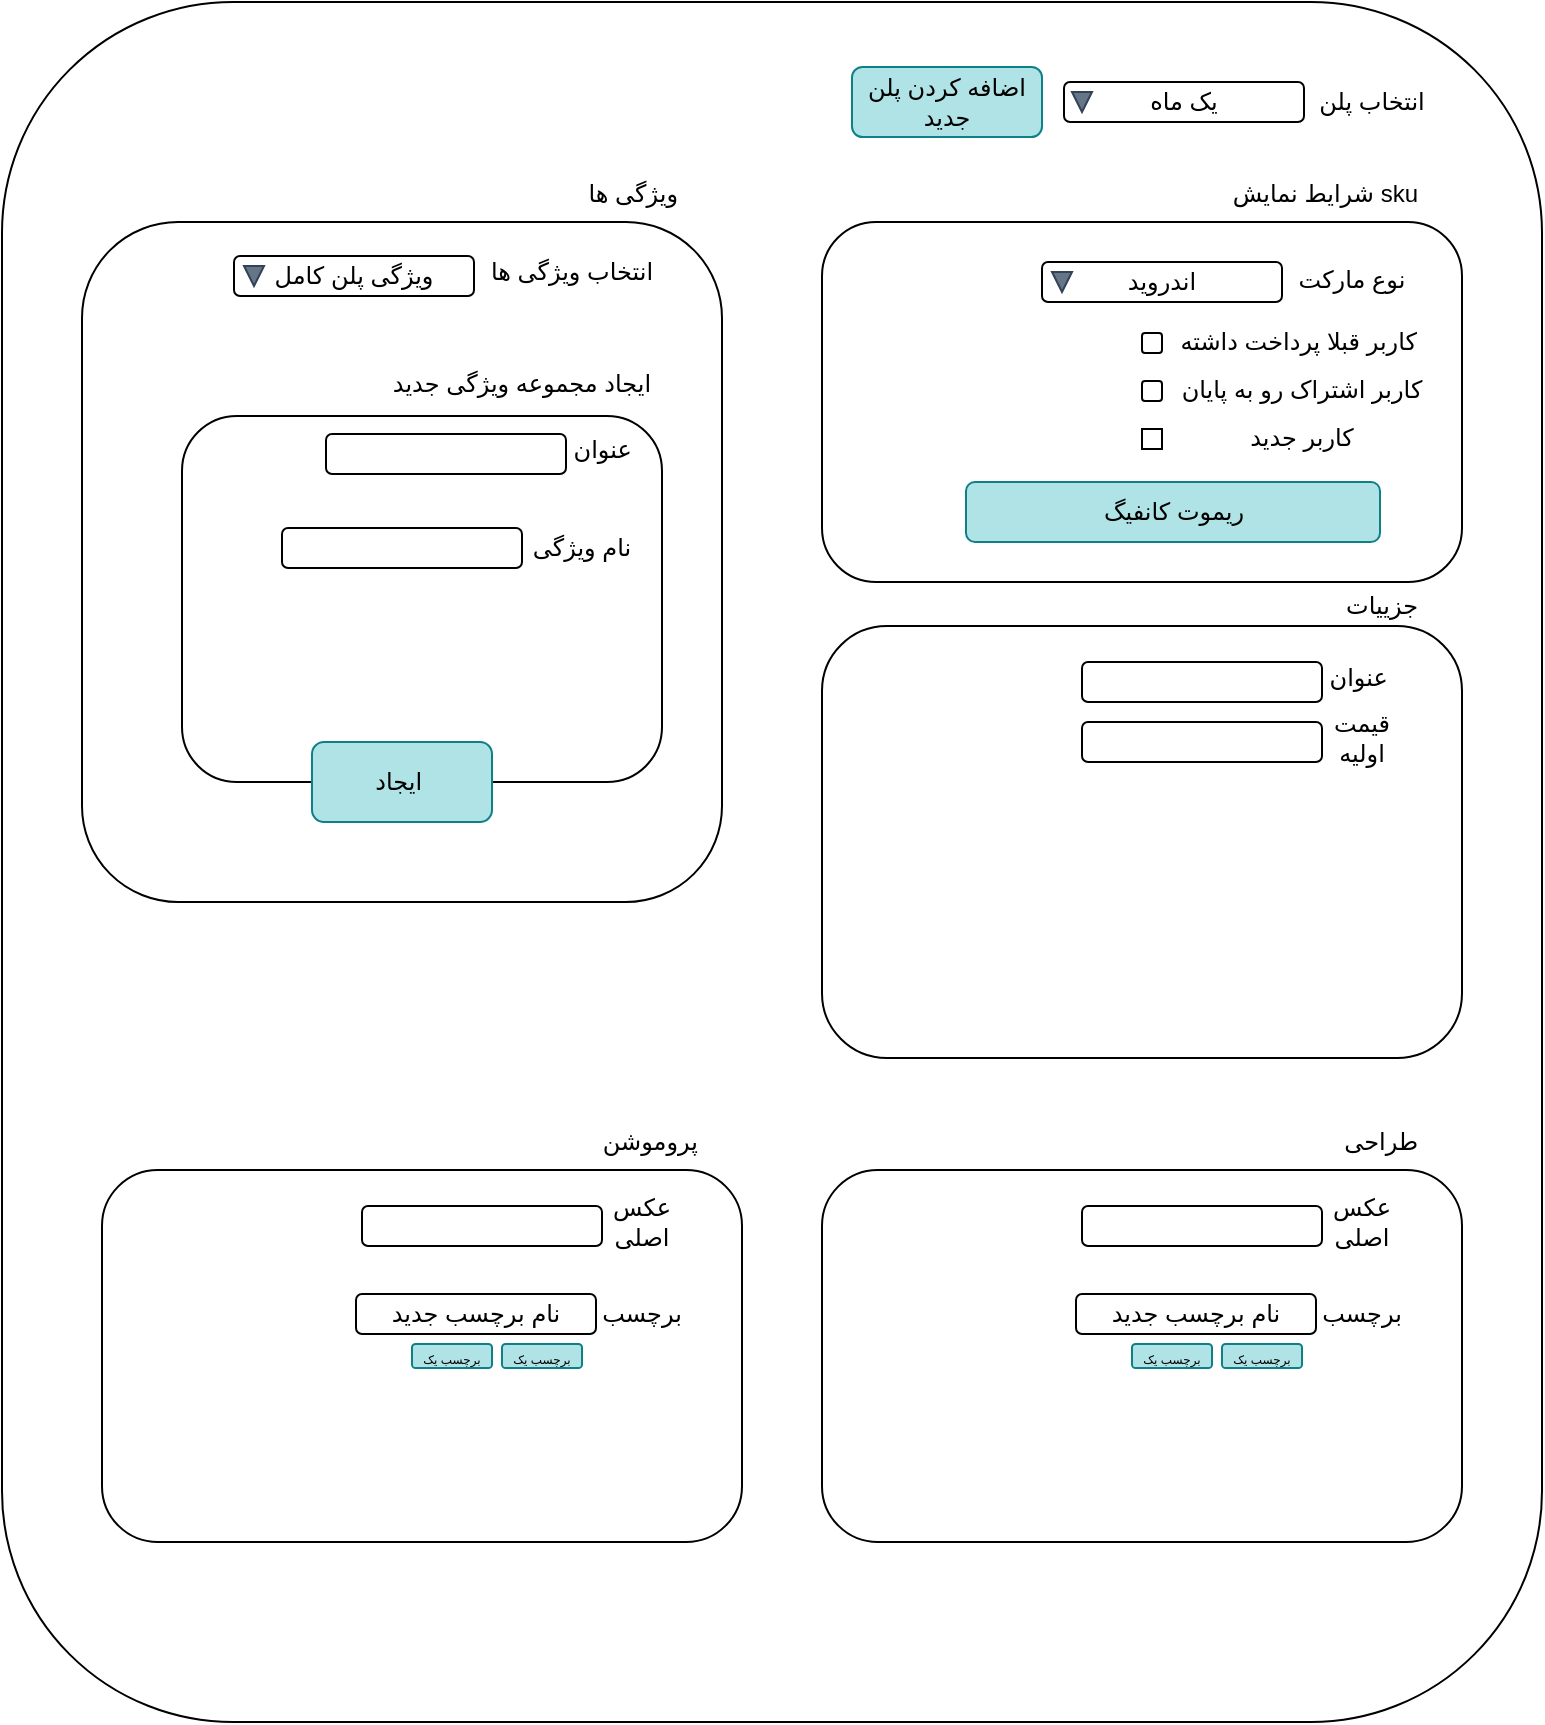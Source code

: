 <mxfile version="15.3.6" type="github">
  <diagram id="UJtxpVlwz8Y8kRIiph7c" name="Page-1">
    <mxGraphModel dx="1803" dy="521" grid="1" gridSize="10" guides="1" tooltips="1" connect="1" arrows="1" fold="1" page="1" pageScale="1" pageWidth="850" pageHeight="1100" math="0" shadow="0">
      <root>
        <mxCell id="0" />
        <mxCell id="1" parent="0" />
        <mxCell id="pbNcbMadCfczwUk0kH63-1" value="" style="rounded=1;whiteSpace=wrap;html=1;hachureGap=4;pointerEvents=0;" parent="1" vertex="1">
          <mxGeometry x="-160" y="160" width="770" height="860" as="geometry" />
        </mxCell>
        <mxCell id="pbNcbMadCfczwUk0kH63-3" value="انتخاب پلن" style="text;html=1;strokeColor=none;fillColor=none;align=center;verticalAlign=middle;whiteSpace=wrap;rounded=0;hachureGap=4;pointerEvents=0;" parent="1" vertex="1">
          <mxGeometry x="445" y="200" width="160" height="20" as="geometry" />
        </mxCell>
        <mxCell id="pbNcbMadCfczwUk0kH63-5" value="" style="rounded=1;whiteSpace=wrap;html=1;hachureGap=4;pointerEvents=0;" parent="1" vertex="1">
          <mxGeometry x="250" y="270" width="320" height="180" as="geometry" />
        </mxCell>
        <mxCell id="pbNcbMadCfczwUk0kH63-6" value="شرایط نمایش sku" style="text;html=1;strokeColor=none;fillColor=none;align=right;verticalAlign=middle;whiteSpace=wrap;rounded=0;hachureGap=4;pointerEvents=0;" parent="1" vertex="1">
          <mxGeometry x="445" y="246" width="105" height="20" as="geometry" />
        </mxCell>
        <mxCell id="pbNcbMadCfczwUk0kH63-7" value="نوع مارکت" style="text;html=1;strokeColor=none;fillColor=none;align=center;verticalAlign=middle;whiteSpace=wrap;rounded=0;hachureGap=4;pointerEvents=0;" parent="1" vertex="1">
          <mxGeometry x="480" y="289" width="70" height="20" as="geometry" />
        </mxCell>
        <mxCell id="pbNcbMadCfczwUk0kH63-9" value="" style="group" parent="1" vertex="1" connectable="0">
          <mxGeometry x="370" y="200" width="120" height="20" as="geometry" />
        </mxCell>
        <mxCell id="pbNcbMadCfczwUk0kH63-2" value="یک ماه" style="rounded=1;whiteSpace=wrap;html=1;hachureGap=4;pointerEvents=0;" parent="pbNcbMadCfczwUk0kH63-9" vertex="1">
          <mxGeometry x="1" width="120" height="20" as="geometry" />
        </mxCell>
        <mxCell id="pbNcbMadCfczwUk0kH63-4" value="" style="triangle;whiteSpace=wrap;html=1;hachureGap=4;pointerEvents=0;rotation=90;fillColor=#647687;strokeColor=#314354;fontColor=#ffffff;" parent="pbNcbMadCfczwUk0kH63-9" vertex="1">
          <mxGeometry x="5" y="5" width="10" height="10" as="geometry" />
        </mxCell>
        <mxCell id="pbNcbMadCfczwUk0kH63-13" value="" style="group" parent="1" vertex="1" connectable="0">
          <mxGeometry x="350" y="320" width="190" height="21" as="geometry" />
        </mxCell>
        <mxCell id="pbNcbMadCfczwUk0kH63-11" value="کاربر قبلا پرداخت داشته&amp;nbsp;" style="text;html=1;strokeColor=none;fillColor=none;align=center;verticalAlign=middle;whiteSpace=wrap;rounded=0;hachureGap=4;pointerEvents=0;" parent="pbNcbMadCfczwUk0kH63-13" vertex="1">
          <mxGeometry x="70" width="140" height="20" as="geometry" />
        </mxCell>
        <mxCell id="pbNcbMadCfczwUk0kH63-12" value="" style="rounded=1;whiteSpace=wrap;html=1;hachureGap=4;pointerEvents=0;" parent="pbNcbMadCfczwUk0kH63-13" vertex="1">
          <mxGeometry x="60" y="5.5" width="10" height="10" as="geometry" />
        </mxCell>
        <mxCell id="pbNcbMadCfczwUk0kH63-14" value="" style="group" parent="1" vertex="1" connectable="0">
          <mxGeometry x="350" y="344" width="190" height="21" as="geometry" />
        </mxCell>
        <mxCell id="pbNcbMadCfczwUk0kH63-15" value="کاربر اشتراک رو به پایان" style="text;html=1;strokeColor=none;fillColor=none;align=center;verticalAlign=middle;whiteSpace=wrap;rounded=0;hachureGap=4;pointerEvents=0;" parent="pbNcbMadCfczwUk0kH63-14" vertex="1">
          <mxGeometry x="70" width="140" height="20" as="geometry" />
        </mxCell>
        <mxCell id="pbNcbMadCfczwUk0kH63-16" value="" style="rounded=1;whiteSpace=wrap;html=1;hachureGap=4;pointerEvents=0;" parent="pbNcbMadCfczwUk0kH63-14" vertex="1">
          <mxGeometry x="60" y="5.5" width="10" height="10" as="geometry" />
        </mxCell>
        <mxCell id="pbNcbMadCfczwUk0kH63-17" value="" style="group" parent="1" vertex="1" connectable="0">
          <mxGeometry x="350" y="368" width="190" height="21" as="geometry" />
        </mxCell>
        <mxCell id="pbNcbMadCfczwUk0kH63-18" value="کاربر جدید" style="text;html=1;strokeColor=none;fillColor=none;align=center;verticalAlign=middle;whiteSpace=wrap;rounded=0;hachureGap=4;pointerEvents=0;" parent="pbNcbMadCfczwUk0kH63-17" vertex="1">
          <mxGeometry x="70" width="140" height="20" as="geometry" />
        </mxCell>
        <mxCell id="pbNcbMadCfczwUk0kH63-19" value="" style="rounded=1;whiteSpace=wrap;html=1;hachureGap=4;pointerEvents=0;arcSize=0;" parent="pbNcbMadCfczwUk0kH63-17" vertex="1">
          <mxGeometry x="60" y="5.5" width="10" height="10" as="geometry" />
        </mxCell>
        <mxCell id="pbNcbMadCfczwUk0kH63-20" value="" style="group" parent="1" vertex="1" connectable="0">
          <mxGeometry x="360" y="290" width="120" height="20" as="geometry" />
        </mxCell>
        <mxCell id="pbNcbMadCfczwUk0kH63-21" value="اندروید" style="rounded=1;whiteSpace=wrap;html=1;hachureGap=4;pointerEvents=0;" parent="pbNcbMadCfczwUk0kH63-20" vertex="1">
          <mxGeometry width="120" height="20" as="geometry" />
        </mxCell>
        <mxCell id="pbNcbMadCfczwUk0kH63-22" value="" style="triangle;whiteSpace=wrap;html=1;hachureGap=4;pointerEvents=0;rotation=90;fillColor=#647687;strokeColor=#314354;fontColor=#ffffff;" parent="pbNcbMadCfczwUk0kH63-20" vertex="1">
          <mxGeometry x="5" y="5" width="10" height="10" as="geometry" />
        </mxCell>
        <mxCell id="pbNcbMadCfczwUk0kH63-23" value="" style="rounded=1;whiteSpace=wrap;html=1;hachureGap=4;pointerEvents=0;" parent="1" vertex="1">
          <mxGeometry x="250" y="472" width="320" height="216" as="geometry" />
        </mxCell>
        <mxCell id="pbNcbMadCfczwUk0kH63-24" value="جزییات" style="text;html=1;strokeColor=none;fillColor=none;align=right;verticalAlign=middle;whiteSpace=wrap;rounded=0;hachureGap=4;pointerEvents=0;" parent="1" vertex="1">
          <mxGeometry x="445" y="452" width="105" height="20" as="geometry" />
        </mxCell>
        <mxCell id="pbNcbMadCfczwUk0kH63-40" value="" style="group" parent="1" vertex="1" connectable="0">
          <mxGeometry x="380" y="488" width="160" height="22" as="geometry" />
        </mxCell>
        <mxCell id="pbNcbMadCfczwUk0kH63-38" value="عنوان&amp;nbsp;" style="text;html=1;strokeColor=none;fillColor=none;align=center;verticalAlign=middle;whiteSpace=wrap;rounded=0;hachureGap=4;pointerEvents=0;" parent="pbNcbMadCfczwUk0kH63-40" vertex="1">
          <mxGeometry x="120" width="40" height="20" as="geometry" />
        </mxCell>
        <mxCell id="pbNcbMadCfczwUk0kH63-39" value="" style="rounded=1;whiteSpace=wrap;html=1;hachureGap=4;pointerEvents=0;" parent="pbNcbMadCfczwUk0kH63-40" vertex="1">
          <mxGeometry y="2" width="120" height="20" as="geometry" />
        </mxCell>
        <mxCell id="pbNcbMadCfczwUk0kH63-41" value="" style="group" parent="1" vertex="1" connectable="0">
          <mxGeometry x="380" y="518" width="160" height="22" as="geometry" />
        </mxCell>
        <mxCell id="pbNcbMadCfczwUk0kH63-42" value="قیمت اولیه" style="text;html=1;strokeColor=none;fillColor=none;align=center;verticalAlign=middle;whiteSpace=wrap;rounded=0;hachureGap=4;pointerEvents=0;" parent="pbNcbMadCfczwUk0kH63-41" vertex="1">
          <mxGeometry x="120" width="40" height="20" as="geometry" />
        </mxCell>
        <mxCell id="pbNcbMadCfczwUk0kH63-43" value="" style="rounded=1;whiteSpace=wrap;html=1;hachureGap=4;pointerEvents=0;" parent="pbNcbMadCfczwUk0kH63-41" vertex="1">
          <mxGeometry y="2" width="120" height="20" as="geometry" />
        </mxCell>
        <mxCell id="pbNcbMadCfczwUk0kH63-53" value="" style="rounded=1;whiteSpace=wrap;html=1;hachureGap=4;pointerEvents=0;" parent="1" vertex="1">
          <mxGeometry x="-120" y="270" width="320" height="340" as="geometry" />
        </mxCell>
        <mxCell id="pbNcbMadCfczwUk0kH63-54" value="ویژگی ها" style="text;html=1;strokeColor=none;fillColor=none;align=right;verticalAlign=middle;whiteSpace=wrap;rounded=0;hachureGap=4;pointerEvents=0;" parent="1" vertex="1">
          <mxGeometry x="75" y="246" width="105" height="20" as="geometry" />
        </mxCell>
        <mxCell id="pbNcbMadCfczwUk0kH63-55" value="" style="group" parent="1" vertex="1" connectable="0">
          <mxGeometry x="10" y="286" width="160" height="22" as="geometry" />
        </mxCell>
        <mxCell id="pbNcbMadCfczwUk0kH63-56" value="انتخاب ویژگی ها" style="text;html=1;strokeColor=none;fillColor=none;align=center;verticalAlign=middle;whiteSpace=wrap;rounded=0;hachureGap=4;pointerEvents=0;" parent="pbNcbMadCfczwUk0kH63-55" vertex="1">
          <mxGeometry x="65" y="-1" width="100" height="20" as="geometry" />
        </mxCell>
        <mxCell id="pbNcbMadCfczwUk0kH63-64" value="" style="group" parent="1" vertex="1" connectable="0">
          <mxGeometry x="-44" y="287" width="120" height="20" as="geometry" />
        </mxCell>
        <mxCell id="pbNcbMadCfczwUk0kH63-65" value="ویژگی پلن کامل" style="rounded=1;whiteSpace=wrap;html=1;hachureGap=4;pointerEvents=0;" parent="pbNcbMadCfczwUk0kH63-64" vertex="1">
          <mxGeometry width="120" height="20" as="geometry" />
        </mxCell>
        <mxCell id="pbNcbMadCfczwUk0kH63-66" value="" style="triangle;whiteSpace=wrap;html=1;hachureGap=4;pointerEvents=0;rotation=90;fillColor=#647687;strokeColor=#314354;fontColor=#ffffff;" parent="pbNcbMadCfczwUk0kH63-64" vertex="1">
          <mxGeometry x="5" y="5" width="10" height="10" as="geometry" />
        </mxCell>
        <mxCell id="pbNcbMadCfczwUk0kH63-67" value="" style="rounded=1;whiteSpace=wrap;html=1;hachureGap=4;pointerEvents=0;" parent="1" vertex="1">
          <mxGeometry x="-70" y="367" width="240" height="183" as="geometry" />
        </mxCell>
        <mxCell id="pbNcbMadCfczwUk0kH63-68" value="ایجاد مجموعه ویژگی جدید" style="text;html=1;strokeColor=none;fillColor=none;align=center;verticalAlign=middle;whiteSpace=wrap;rounded=0;hachureGap=4;pointerEvents=0;" parent="1" vertex="1">
          <mxGeometry x="30" y="341" width="140" height="20" as="geometry" />
        </mxCell>
        <mxCell id="pbNcbMadCfczwUk0kH63-69" value="" style="group" parent="1" vertex="1" connectable="0">
          <mxGeometry x="2" y="374" width="160" height="22" as="geometry" />
        </mxCell>
        <mxCell id="pbNcbMadCfczwUk0kH63-70" value="عنوان&amp;nbsp;" style="text;html=1;strokeColor=none;fillColor=none;align=center;verticalAlign=middle;whiteSpace=wrap;rounded=0;hachureGap=4;pointerEvents=0;" parent="pbNcbMadCfczwUk0kH63-69" vertex="1">
          <mxGeometry x="120" width="40" height="20" as="geometry" />
        </mxCell>
        <mxCell id="pbNcbMadCfczwUk0kH63-71" value="" style="rounded=1;whiteSpace=wrap;html=1;hachureGap=4;pointerEvents=0;" parent="pbNcbMadCfczwUk0kH63-69" vertex="1">
          <mxGeometry y="2" width="120" height="20" as="geometry" />
        </mxCell>
        <mxCell id="pbNcbMadCfczwUk0kH63-72" value="" style="group" parent="1" vertex="1" connectable="0">
          <mxGeometry x="-30" y="421" width="180" height="22" as="geometry" />
        </mxCell>
        <mxCell id="pbNcbMadCfczwUk0kH63-73" value="نام ویژگی" style="text;html=1;strokeColor=none;fillColor=none;align=center;verticalAlign=middle;whiteSpace=wrap;rounded=0;hachureGap=4;pointerEvents=0;" parent="pbNcbMadCfczwUk0kH63-72" vertex="1">
          <mxGeometry x="130" y="2" width="60" height="20" as="geometry" />
        </mxCell>
        <mxCell id="pbNcbMadCfczwUk0kH63-74" value="" style="rounded=1;whiteSpace=wrap;html=1;hachureGap=4;pointerEvents=0;" parent="pbNcbMadCfczwUk0kH63-72" vertex="1">
          <mxGeometry x="10" y="2" width="120" height="20" as="geometry" />
        </mxCell>
        <mxCell id="pbNcbMadCfczwUk0kH63-76" value="" style="shape=image;html=1;verticalAlign=top;verticalLabelPosition=bottom;labelBackgroundColor=#ffffff;imageAspect=0;aspect=fixed;image=https://cdn1.iconfinder.com/data/icons/feather-2/24/plus-circle-128.png;hachureGap=4;pointerEvents=0;" parent="1" vertex="1">
          <mxGeometry x="-57" y="421" width="27" height="27" as="geometry" />
        </mxCell>
        <mxCell id="pbNcbMadCfczwUk0kH63-77" value="" style="rounded=1;whiteSpace=wrap;html=1;hachureGap=4;pointerEvents=0;" parent="1" vertex="1">
          <mxGeometry x="250" y="744" width="320" height="186" as="geometry" />
        </mxCell>
        <mxCell id="pbNcbMadCfczwUk0kH63-78" value="طراحی" style="text;html=1;strokeColor=none;fillColor=none;align=right;verticalAlign=middle;whiteSpace=wrap;rounded=0;hachureGap=4;pointerEvents=0;" parent="1" vertex="1">
          <mxGeometry x="445" y="720" width="105" height="20" as="geometry" />
        </mxCell>
        <mxCell id="pbNcbMadCfczwUk0kH63-79" value="" style="group" parent="1" vertex="1" connectable="0">
          <mxGeometry x="380" y="760" width="160" height="22" as="geometry" />
        </mxCell>
        <mxCell id="pbNcbMadCfczwUk0kH63-80" value="عکس اصلی" style="text;html=1;strokeColor=none;fillColor=none;align=center;verticalAlign=middle;whiteSpace=wrap;rounded=0;hachureGap=4;pointerEvents=0;" parent="pbNcbMadCfczwUk0kH63-79" vertex="1">
          <mxGeometry x="120" width="40" height="20" as="geometry" />
        </mxCell>
        <mxCell id="pbNcbMadCfczwUk0kH63-81" value="" style="rounded=1;whiteSpace=wrap;html=1;hachureGap=4;pointerEvents=0;" parent="pbNcbMadCfczwUk0kH63-79" vertex="1">
          <mxGeometry y="2" width="120" height="20" as="geometry" />
        </mxCell>
        <mxCell id="e3WY6LY0C-HeUT9z7fmk-2" value="برچسب" style="text;html=1;strokeColor=none;fillColor=none;align=center;verticalAlign=middle;whiteSpace=wrap;rounded=0;hachureGap=4;pointerEvents=0;" parent="1" vertex="1">
          <mxGeometry x="500" y="806" width="40" height="20" as="geometry" />
        </mxCell>
        <mxCell id="e3WY6LY0C-HeUT9z7fmk-15" value="نام برچسب جدید" style="rounded=1;whiteSpace=wrap;html=1;hachureGap=4;pointerEvents=0;" parent="1" vertex="1">
          <mxGeometry x="377" y="806" width="120" height="20" as="geometry" />
        </mxCell>
        <mxCell id="e3WY6LY0C-HeUT9z7fmk-16" value="" style="shape=image;html=1;verticalAlign=top;verticalLabelPosition=bottom;labelBackgroundColor=#ffffff;imageAspect=0;aspect=fixed;image=https://cdn4.iconfinder.com/data/icons/ionicons/512/icon-plus-circled-128.png;hachureGap=4;pointerEvents=0;" parent="1" vertex="1">
          <mxGeometry x="350" y="802.5" width="27" height="27" as="geometry" />
        </mxCell>
        <mxCell id="e3WY6LY0C-HeUT9z7fmk-3" value="&lt;font style=&quot;font-size: 6px&quot;&gt;برچسب یک&lt;/font&gt;" style="rounded=1;whiteSpace=wrap;html=1;hachureGap=4;pointerEvents=0;fillColor=#b0e3e6;strokeColor=#0e8088;" parent="1" vertex="1">
          <mxGeometry x="450" y="831" width="40" height="12" as="geometry" />
        </mxCell>
        <mxCell id="e3WY6LY0C-HeUT9z7fmk-17" value="&lt;font style=&quot;font-size: 6px&quot;&gt;برچسب یک&lt;/font&gt;" style="rounded=1;whiteSpace=wrap;html=1;hachureGap=4;pointerEvents=0;fillColor=#b0e3e6;strokeColor=#0e8088;" parent="1" vertex="1">
          <mxGeometry x="405" y="831" width="40" height="12" as="geometry" />
        </mxCell>
        <mxCell id="e3WY6LY0C-HeUT9z7fmk-18" value="ایجاد&amp;nbsp;" style="rounded=1;whiteSpace=wrap;html=1;hachureGap=4;pointerEvents=0;fillColor=#b0e3e6;strokeColor=#0e8088;" parent="1" vertex="1">
          <mxGeometry x="-5" y="530" width="90" height="40" as="geometry" />
        </mxCell>
        <mxCell id="7VfxaspDLNqbCYA4LbdU-1" value="اضافه کردن پلن جدید" style="rounded=1;whiteSpace=wrap;html=1;hachureGap=4;pointerEvents=0;fillColor=#b0e3e6;strokeColor=#0e8088;" vertex="1" parent="1">
          <mxGeometry x="265" y="192.5" width="95" height="35" as="geometry" />
        </mxCell>
        <mxCell id="7VfxaspDLNqbCYA4LbdU-3" value="" style="rounded=1;whiteSpace=wrap;html=1;hachureGap=4;pointerEvents=0;" vertex="1" parent="1">
          <mxGeometry x="-110" y="744" width="320" height="186" as="geometry" />
        </mxCell>
        <mxCell id="7VfxaspDLNqbCYA4LbdU-4" value="پروموشن" style="text;html=1;strokeColor=none;fillColor=none;align=right;verticalAlign=middle;whiteSpace=wrap;rounded=0;hachureGap=4;pointerEvents=0;" vertex="1" parent="1">
          <mxGeometry x="85" y="720" width="105" height="20" as="geometry" />
        </mxCell>
        <mxCell id="7VfxaspDLNqbCYA4LbdU-5" value="" style="group" vertex="1" connectable="0" parent="1">
          <mxGeometry x="20" y="760" width="160" height="22" as="geometry" />
        </mxCell>
        <mxCell id="7VfxaspDLNqbCYA4LbdU-6" value="عکس اصلی" style="text;html=1;strokeColor=none;fillColor=none;align=center;verticalAlign=middle;whiteSpace=wrap;rounded=0;hachureGap=4;pointerEvents=0;" vertex="1" parent="7VfxaspDLNqbCYA4LbdU-5">
          <mxGeometry x="120" width="40" height="20" as="geometry" />
        </mxCell>
        <mxCell id="7VfxaspDLNqbCYA4LbdU-7" value="" style="rounded=1;whiteSpace=wrap;html=1;hachureGap=4;pointerEvents=0;" vertex="1" parent="7VfxaspDLNqbCYA4LbdU-5">
          <mxGeometry y="2" width="120" height="20" as="geometry" />
        </mxCell>
        <mxCell id="7VfxaspDLNqbCYA4LbdU-8" value="برچسب" style="text;html=1;strokeColor=none;fillColor=none;align=center;verticalAlign=middle;whiteSpace=wrap;rounded=0;hachureGap=4;pointerEvents=0;" vertex="1" parent="1">
          <mxGeometry x="140" y="806" width="40" height="20" as="geometry" />
        </mxCell>
        <mxCell id="7VfxaspDLNqbCYA4LbdU-9" value="نام برچسب جدید" style="rounded=1;whiteSpace=wrap;html=1;hachureGap=4;pointerEvents=0;" vertex="1" parent="1">
          <mxGeometry x="17" y="806" width="120" height="20" as="geometry" />
        </mxCell>
        <mxCell id="7VfxaspDLNqbCYA4LbdU-10" value="" style="shape=image;html=1;verticalAlign=top;verticalLabelPosition=bottom;labelBackgroundColor=#ffffff;imageAspect=0;aspect=fixed;image=https://cdn4.iconfinder.com/data/icons/ionicons/512/icon-plus-circled-128.png;hachureGap=4;pointerEvents=0;" vertex="1" parent="1">
          <mxGeometry x="-10" y="802.5" width="27" height="27" as="geometry" />
        </mxCell>
        <mxCell id="7VfxaspDLNqbCYA4LbdU-11" value="&lt;font style=&quot;font-size: 6px&quot;&gt;برچسب یک&lt;/font&gt;" style="rounded=1;whiteSpace=wrap;html=1;hachureGap=4;pointerEvents=0;fillColor=#b0e3e6;strokeColor=#0e8088;" vertex="1" parent="1">
          <mxGeometry x="90" y="831" width="40" height="12" as="geometry" />
        </mxCell>
        <mxCell id="7VfxaspDLNqbCYA4LbdU-12" value="&lt;font style=&quot;font-size: 6px&quot;&gt;برچسب یک&lt;/font&gt;" style="rounded=1;whiteSpace=wrap;html=1;hachureGap=4;pointerEvents=0;fillColor=#b0e3e6;strokeColor=#0e8088;" vertex="1" parent="1">
          <mxGeometry x="45" y="831" width="40" height="12" as="geometry" />
        </mxCell>
        <mxCell id="7VfxaspDLNqbCYA4LbdU-13" value="" style="group" vertex="1" connectable="0" parent="1">
          <mxGeometry x="322" y="400" width="207" height="30" as="geometry" />
        </mxCell>
        <mxCell id="e3WY6LY0C-HeUT9z7fmk-24" value="" style="rounded=1;whiteSpace=wrap;html=1;hachureGap=4;pointerEvents=0;fillColor=#b0e3e6;strokeColor=#0e8088;" parent="7VfxaspDLNqbCYA4LbdU-13" vertex="1">
          <mxGeometry width="207" height="30" as="geometry" />
        </mxCell>
        <mxCell id="e3WY6LY0C-HeUT9z7fmk-25" value="ریموت کانفیگ" style="text;html=1;strokeColor=none;fillColor=none;align=center;verticalAlign=middle;whiteSpace=wrap;rounded=0;hachureGap=4;pointerEvents=0;" parent="7VfxaspDLNqbCYA4LbdU-13" vertex="1">
          <mxGeometry x="63.5" y="10" width="80" height="10" as="geometry" />
        </mxCell>
      </root>
    </mxGraphModel>
  </diagram>
</mxfile>

